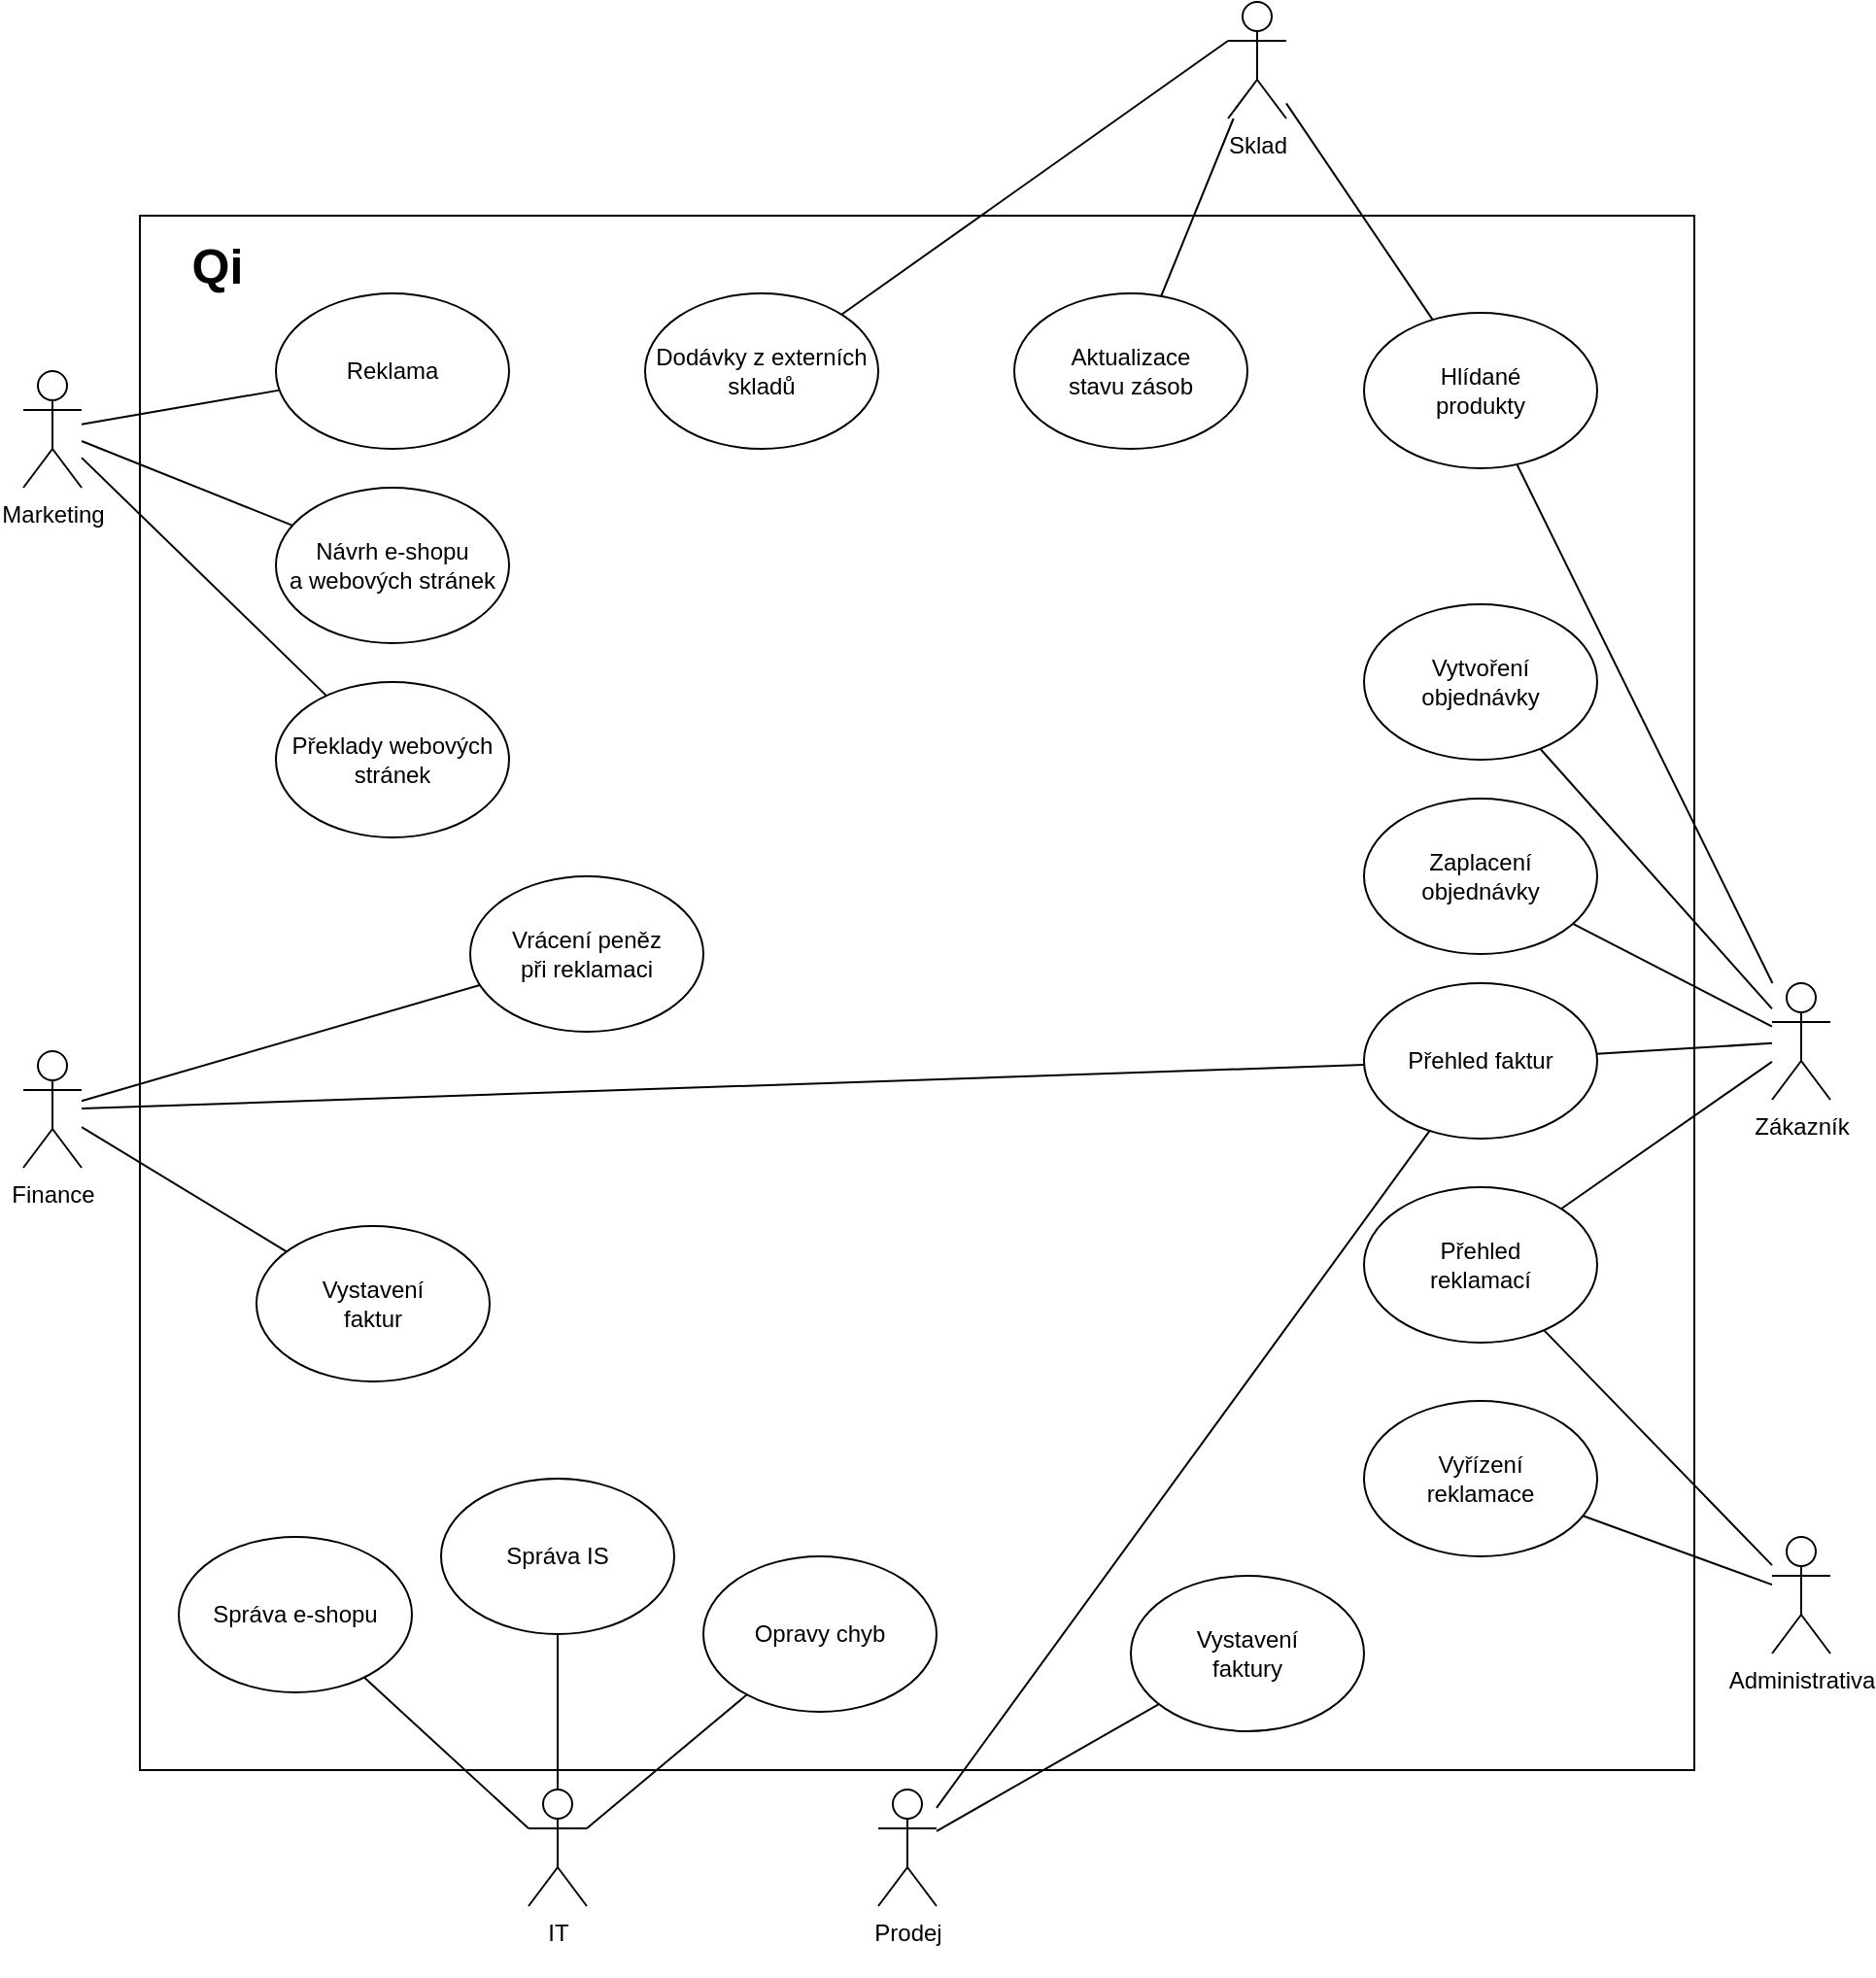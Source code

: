 <mxfile version="24.2.2" type="github">
  <diagram id="C5RBs43oDa-KdzZeNtuy" name="Page-1">
    <mxGraphModel dx="2074" dy="1134" grid="1" gridSize="10" guides="1" tooltips="1" connect="1" arrows="1" fold="1" page="1" pageScale="1" pageWidth="827" pageHeight="1169" math="0" shadow="0">
      <root>
        <mxCell id="WIyWlLk6GJQsqaUBKTNV-0" />
        <mxCell id="WIyWlLk6GJQsqaUBKTNV-1" parent="WIyWlLk6GJQsqaUBKTNV-0" />
        <mxCell id="h_DEIz_Kr4feRNLjnXCo-2" value="" style="whiteSpace=wrap;html=1;aspect=fixed;" vertex="1" parent="WIyWlLk6GJQsqaUBKTNV-1">
          <mxGeometry x="320" y="160" width="800" height="800" as="geometry" />
        </mxCell>
        <mxCell id="h_DEIz_Kr4feRNLjnXCo-3" value="&lt;div&gt;IT&lt;/div&gt;&lt;div&gt;&lt;br&gt;&lt;/div&gt;" style="shape=umlActor;verticalLabelPosition=bottom;verticalAlign=top;html=1;outlineConnect=0;" vertex="1" parent="WIyWlLk6GJQsqaUBKTNV-1">
          <mxGeometry x="520" y="970" width="30" height="60" as="geometry" />
        </mxCell>
        <mxCell id="h_DEIz_Kr4feRNLjnXCo-43" style="rounded=0;orthogonalLoop=1;jettySize=auto;html=1;endArrow=none;endFill=0;" edge="1" parent="WIyWlLk6GJQsqaUBKTNV-1" source="h_DEIz_Kr4feRNLjnXCo-7" target="h_DEIz_Kr4feRNLjnXCo-22">
          <mxGeometry relative="1" as="geometry" />
        </mxCell>
        <mxCell id="h_DEIz_Kr4feRNLjnXCo-7" value="&lt;div&gt;Finance&lt;/div&gt;&lt;div&gt;&lt;br&gt;&lt;/div&gt;" style="shape=umlActor;verticalLabelPosition=bottom;verticalAlign=top;html=1;outlineConnect=0;" vertex="1" parent="WIyWlLk6GJQsqaUBKTNV-1">
          <mxGeometry x="260" y="590" width="30" height="60" as="geometry" />
        </mxCell>
        <mxCell id="h_DEIz_Kr4feRNLjnXCo-26" style="rounded=0;orthogonalLoop=1;jettySize=auto;html=1;endArrow=none;endFill=0;" edge="1" parent="WIyWlLk6GJQsqaUBKTNV-1" source="h_DEIz_Kr4feRNLjnXCo-8" target="h_DEIz_Kr4feRNLjnXCo-23">
          <mxGeometry relative="1" as="geometry" />
        </mxCell>
        <mxCell id="h_DEIz_Kr4feRNLjnXCo-30" style="rounded=0;orthogonalLoop=1;jettySize=auto;html=1;endArrow=none;endFill=0;" edge="1" parent="WIyWlLk6GJQsqaUBKTNV-1" source="h_DEIz_Kr4feRNLjnXCo-8" target="h_DEIz_Kr4feRNLjnXCo-28">
          <mxGeometry relative="1" as="geometry" />
        </mxCell>
        <mxCell id="h_DEIz_Kr4feRNLjnXCo-8" value="Administrativa" style="shape=umlActor;verticalLabelPosition=bottom;verticalAlign=top;html=1;outlineConnect=0;" vertex="1" parent="WIyWlLk6GJQsqaUBKTNV-1">
          <mxGeometry x="1160" y="840" width="30" height="60" as="geometry" />
        </mxCell>
        <mxCell id="h_DEIz_Kr4feRNLjnXCo-36" style="rounded=0;orthogonalLoop=1;jettySize=auto;html=1;endArrow=none;endFill=0;" edge="1" parent="WIyWlLk6GJQsqaUBKTNV-1" source="h_DEIz_Kr4feRNLjnXCo-11" target="h_DEIz_Kr4feRNLjnXCo-34">
          <mxGeometry relative="1" as="geometry" />
        </mxCell>
        <mxCell id="h_DEIz_Kr4feRNLjnXCo-11" value="Sklad" style="shape=umlActor;verticalLabelPosition=bottom;verticalAlign=top;html=1;outlineConnect=0;" vertex="1" parent="WIyWlLk6GJQsqaUBKTNV-1">
          <mxGeometry x="880" y="50" width="30" height="60" as="geometry" />
        </mxCell>
        <mxCell id="h_DEIz_Kr4feRNLjnXCo-31" style="rounded=0;orthogonalLoop=1;jettySize=auto;html=1;endArrow=none;endFill=0;" edge="1" parent="WIyWlLk6GJQsqaUBKTNV-1" source="h_DEIz_Kr4feRNLjnXCo-12" target="h_DEIz_Kr4feRNLjnXCo-22">
          <mxGeometry relative="1" as="geometry" />
        </mxCell>
        <mxCell id="h_DEIz_Kr4feRNLjnXCo-33" style="rounded=0;orthogonalLoop=1;jettySize=auto;html=1;endArrow=none;endFill=0;" edge="1" parent="WIyWlLk6GJQsqaUBKTNV-1" source="h_DEIz_Kr4feRNLjnXCo-12" target="h_DEIz_Kr4feRNLjnXCo-32">
          <mxGeometry relative="1" as="geometry" />
        </mxCell>
        <mxCell id="h_DEIz_Kr4feRNLjnXCo-12" value="Prodej" style="shape=umlActor;verticalLabelPosition=bottom;verticalAlign=top;html=1;outlineConnect=0;" vertex="1" parent="WIyWlLk6GJQsqaUBKTNV-1">
          <mxGeometry x="700" y="970" width="30" height="60" as="geometry" />
        </mxCell>
        <mxCell id="h_DEIz_Kr4feRNLjnXCo-13" value="Marketing" style="shape=umlActor;verticalLabelPosition=bottom;verticalAlign=top;html=1;outlineConnect=0;" vertex="1" parent="WIyWlLk6GJQsqaUBKTNV-1">
          <mxGeometry x="260" y="240" width="30" height="60" as="geometry" />
        </mxCell>
        <mxCell id="h_DEIz_Kr4feRNLjnXCo-14" value="&lt;font style=&quot;font-size: 25px;&quot;&gt;&lt;b&gt;Qi&lt;/b&gt;&lt;/font&gt;" style="text;html=1;align=center;verticalAlign=middle;whiteSpace=wrap;rounded=0;" vertex="1" parent="WIyWlLk6GJQsqaUBKTNV-1">
          <mxGeometry x="330" y="170" width="60" height="30" as="geometry" />
        </mxCell>
        <mxCell id="h_DEIz_Kr4feRNLjnXCo-35" style="rounded=0;orthogonalLoop=1;jettySize=auto;html=1;endArrow=none;endFill=0;" edge="1" parent="WIyWlLk6GJQsqaUBKTNV-1" source="h_DEIz_Kr4feRNLjnXCo-15" target="h_DEIz_Kr4feRNLjnXCo-34">
          <mxGeometry relative="1" as="geometry" />
        </mxCell>
        <mxCell id="h_DEIz_Kr4feRNLjnXCo-15" value="Zákazník" style="shape=umlActor;verticalLabelPosition=bottom;verticalAlign=top;html=1;outlineConnect=0;" vertex="1" parent="WIyWlLk6GJQsqaUBKTNV-1">
          <mxGeometry x="1160" y="555" width="30" height="60" as="geometry" />
        </mxCell>
        <mxCell id="h_DEIz_Kr4feRNLjnXCo-17" style="rounded=0;orthogonalLoop=1;jettySize=auto;html=1;endArrow=none;endFill=0;" edge="1" parent="WIyWlLk6GJQsqaUBKTNV-1" source="h_DEIz_Kr4feRNLjnXCo-16" target="h_DEIz_Kr4feRNLjnXCo-15">
          <mxGeometry relative="1" as="geometry" />
        </mxCell>
        <mxCell id="h_DEIz_Kr4feRNLjnXCo-16" value="Vytvoření&lt;br&gt;objednávky" style="ellipse;whiteSpace=wrap;html=1;" vertex="1" parent="WIyWlLk6GJQsqaUBKTNV-1">
          <mxGeometry x="950" y="360" width="120" height="80" as="geometry" />
        </mxCell>
        <mxCell id="h_DEIz_Kr4feRNLjnXCo-20" style="rounded=0;orthogonalLoop=1;jettySize=auto;html=1;endArrow=none;endFill=0;" edge="1" parent="WIyWlLk6GJQsqaUBKTNV-1" source="h_DEIz_Kr4feRNLjnXCo-18" target="h_DEIz_Kr4feRNLjnXCo-15">
          <mxGeometry relative="1" as="geometry" />
        </mxCell>
        <mxCell id="h_DEIz_Kr4feRNLjnXCo-18" value="Zaplacení&lt;br&gt;objednávky" style="ellipse;whiteSpace=wrap;html=1;" vertex="1" parent="WIyWlLk6GJQsqaUBKTNV-1">
          <mxGeometry x="950" y="460" width="120" height="80" as="geometry" />
        </mxCell>
        <mxCell id="h_DEIz_Kr4feRNLjnXCo-24" style="rounded=0;orthogonalLoop=1;jettySize=auto;html=1;endArrow=none;endFill=0;" edge="1" parent="WIyWlLk6GJQsqaUBKTNV-1" source="h_DEIz_Kr4feRNLjnXCo-22" target="h_DEIz_Kr4feRNLjnXCo-15">
          <mxGeometry relative="1" as="geometry" />
        </mxCell>
        <mxCell id="h_DEIz_Kr4feRNLjnXCo-22" value="Přehled faktur" style="ellipse;whiteSpace=wrap;html=1;" vertex="1" parent="WIyWlLk6GJQsqaUBKTNV-1">
          <mxGeometry x="950" y="555" width="120" height="80" as="geometry" />
        </mxCell>
        <mxCell id="h_DEIz_Kr4feRNLjnXCo-25" style="rounded=0;orthogonalLoop=1;jettySize=auto;html=1;endArrow=none;endFill=0;" edge="1" parent="WIyWlLk6GJQsqaUBKTNV-1" source="h_DEIz_Kr4feRNLjnXCo-23" target="h_DEIz_Kr4feRNLjnXCo-15">
          <mxGeometry relative="1" as="geometry" />
        </mxCell>
        <mxCell id="h_DEIz_Kr4feRNLjnXCo-23" value="Přehled&lt;br&gt;reklamací" style="ellipse;whiteSpace=wrap;html=1;" vertex="1" parent="WIyWlLk6GJQsqaUBKTNV-1">
          <mxGeometry x="950" y="660" width="120" height="80" as="geometry" />
        </mxCell>
        <mxCell id="h_DEIz_Kr4feRNLjnXCo-28" value="Vyřízení&lt;br&gt;reklamace" style="ellipse;whiteSpace=wrap;html=1;" vertex="1" parent="WIyWlLk6GJQsqaUBKTNV-1">
          <mxGeometry x="950" y="770" width="120" height="80" as="geometry" />
        </mxCell>
        <mxCell id="h_DEIz_Kr4feRNLjnXCo-32" value="Vystavení&lt;br&gt;&lt;div&gt;faktury&lt;/div&gt;" style="ellipse;whiteSpace=wrap;html=1;" vertex="1" parent="WIyWlLk6GJQsqaUBKTNV-1">
          <mxGeometry x="830" y="860" width="120" height="80" as="geometry" />
        </mxCell>
        <mxCell id="h_DEIz_Kr4feRNLjnXCo-34" value="Hlídané&lt;br&gt;produkty" style="ellipse;whiteSpace=wrap;html=1;" vertex="1" parent="WIyWlLk6GJQsqaUBKTNV-1">
          <mxGeometry x="950" y="210" width="120" height="80" as="geometry" />
        </mxCell>
        <mxCell id="h_DEIz_Kr4feRNLjnXCo-37" value="Správa e-shopu" style="ellipse;whiteSpace=wrap;html=1;" vertex="1" parent="WIyWlLk6GJQsqaUBKTNV-1">
          <mxGeometry x="340" y="840" width="120" height="80" as="geometry" />
        </mxCell>
        <mxCell id="h_DEIz_Kr4feRNLjnXCo-38" value="Správa IS" style="ellipse;whiteSpace=wrap;html=1;" vertex="1" parent="WIyWlLk6GJQsqaUBKTNV-1">
          <mxGeometry x="475" y="810" width="120" height="80" as="geometry" />
        </mxCell>
        <mxCell id="h_DEIz_Kr4feRNLjnXCo-39" value="Opravy chyb" style="ellipse;whiteSpace=wrap;html=1;" vertex="1" parent="WIyWlLk6GJQsqaUBKTNV-1">
          <mxGeometry x="610" y="850" width="120" height="80" as="geometry" />
        </mxCell>
        <mxCell id="h_DEIz_Kr4feRNLjnXCo-40" style="rounded=0;orthogonalLoop=1;jettySize=auto;html=1;entryX=0;entryY=0.333;entryDx=0;entryDy=0;entryPerimeter=0;endArrow=none;endFill=0;" edge="1" parent="WIyWlLk6GJQsqaUBKTNV-1" source="h_DEIz_Kr4feRNLjnXCo-37" target="h_DEIz_Kr4feRNLjnXCo-3">
          <mxGeometry relative="1" as="geometry" />
        </mxCell>
        <mxCell id="h_DEIz_Kr4feRNLjnXCo-41" style="rounded=0;orthogonalLoop=1;jettySize=auto;html=1;entryX=0.5;entryY=0;entryDx=0;entryDy=0;entryPerimeter=0;endArrow=none;endFill=0;" edge="1" parent="WIyWlLk6GJQsqaUBKTNV-1" source="h_DEIz_Kr4feRNLjnXCo-38" target="h_DEIz_Kr4feRNLjnXCo-3">
          <mxGeometry relative="1" as="geometry" />
        </mxCell>
        <mxCell id="h_DEIz_Kr4feRNLjnXCo-42" style="rounded=0;orthogonalLoop=1;jettySize=auto;html=1;entryX=1;entryY=0.333;entryDx=0;entryDy=0;entryPerimeter=0;endArrow=none;endFill=0;" edge="1" parent="WIyWlLk6GJQsqaUBKTNV-1" source="h_DEIz_Kr4feRNLjnXCo-39" target="h_DEIz_Kr4feRNLjnXCo-3">
          <mxGeometry relative="1" as="geometry" />
        </mxCell>
        <mxCell id="h_DEIz_Kr4feRNLjnXCo-45" style="rounded=0;orthogonalLoop=1;jettySize=auto;html=1;endArrow=none;endFill=0;" edge="1" parent="WIyWlLk6GJQsqaUBKTNV-1" source="h_DEIz_Kr4feRNLjnXCo-44" target="h_DEIz_Kr4feRNLjnXCo-7">
          <mxGeometry relative="1" as="geometry" />
        </mxCell>
        <mxCell id="h_DEIz_Kr4feRNLjnXCo-44" value="Vystavení&lt;br&gt;faktur" style="ellipse;whiteSpace=wrap;html=1;" vertex="1" parent="WIyWlLk6GJQsqaUBKTNV-1">
          <mxGeometry x="380" y="680" width="120" height="80" as="geometry" />
        </mxCell>
        <mxCell id="h_DEIz_Kr4feRNLjnXCo-47" style="rounded=0;orthogonalLoop=1;jettySize=auto;html=1;endArrow=none;endFill=0;" edge="1" parent="WIyWlLk6GJQsqaUBKTNV-1" source="h_DEIz_Kr4feRNLjnXCo-46" target="h_DEIz_Kr4feRNLjnXCo-7">
          <mxGeometry relative="1" as="geometry" />
        </mxCell>
        <mxCell id="h_DEIz_Kr4feRNLjnXCo-46" value="Vrácení peněz&lt;br&gt;při reklamaci" style="ellipse;whiteSpace=wrap;html=1;" vertex="1" parent="WIyWlLk6GJQsqaUBKTNV-1">
          <mxGeometry x="490" y="500" width="120" height="80" as="geometry" />
        </mxCell>
        <mxCell id="h_DEIz_Kr4feRNLjnXCo-49" style="rounded=0;orthogonalLoop=1;jettySize=auto;html=1;endArrow=none;endFill=0;" edge="1" parent="WIyWlLk6GJQsqaUBKTNV-1" source="h_DEIz_Kr4feRNLjnXCo-48" target="h_DEIz_Kr4feRNLjnXCo-13">
          <mxGeometry relative="1" as="geometry" />
        </mxCell>
        <mxCell id="h_DEIz_Kr4feRNLjnXCo-48" value="Reklama" style="ellipse;whiteSpace=wrap;html=1;" vertex="1" parent="WIyWlLk6GJQsqaUBKTNV-1">
          <mxGeometry x="390" y="200" width="120" height="80" as="geometry" />
        </mxCell>
        <mxCell id="h_DEIz_Kr4feRNLjnXCo-51" style="rounded=0;orthogonalLoop=1;jettySize=auto;html=1;endArrow=none;endFill=0;" edge="1" parent="WIyWlLk6GJQsqaUBKTNV-1" source="h_DEIz_Kr4feRNLjnXCo-50" target="h_DEIz_Kr4feRNLjnXCo-13">
          <mxGeometry relative="1" as="geometry" />
        </mxCell>
        <mxCell id="h_DEIz_Kr4feRNLjnXCo-50" value="Návrh e-shopu&lt;br&gt;a webových stránek" style="ellipse;whiteSpace=wrap;html=1;" vertex="1" parent="WIyWlLk6GJQsqaUBKTNV-1">
          <mxGeometry x="390" y="300" width="120" height="80" as="geometry" />
        </mxCell>
        <mxCell id="h_DEIz_Kr4feRNLjnXCo-52" value="Dodávky z externích skladů" style="ellipse;whiteSpace=wrap;html=1;" vertex="1" parent="WIyWlLk6GJQsqaUBKTNV-1">
          <mxGeometry x="580" y="200" width="120" height="80" as="geometry" />
        </mxCell>
        <mxCell id="h_DEIz_Kr4feRNLjnXCo-53" style="rounded=0;orthogonalLoop=1;jettySize=auto;html=1;entryX=0;entryY=0.333;entryDx=0;entryDy=0;entryPerimeter=0;endArrow=none;endFill=0;" edge="1" parent="WIyWlLk6GJQsqaUBKTNV-1" source="h_DEIz_Kr4feRNLjnXCo-52" target="h_DEIz_Kr4feRNLjnXCo-11">
          <mxGeometry relative="1" as="geometry" />
        </mxCell>
        <mxCell id="h_DEIz_Kr4feRNLjnXCo-55" style="rounded=0;orthogonalLoop=1;jettySize=auto;html=1;endArrow=none;endFill=0;" edge="1" parent="WIyWlLk6GJQsqaUBKTNV-1" source="h_DEIz_Kr4feRNLjnXCo-54" target="h_DEIz_Kr4feRNLjnXCo-11">
          <mxGeometry relative="1" as="geometry" />
        </mxCell>
        <mxCell id="h_DEIz_Kr4feRNLjnXCo-54" value="Aktualizace&lt;br&gt;stavu zásob" style="ellipse;whiteSpace=wrap;html=1;" vertex="1" parent="WIyWlLk6GJQsqaUBKTNV-1">
          <mxGeometry x="770" y="200" width="120" height="80" as="geometry" />
        </mxCell>
        <mxCell id="h_DEIz_Kr4feRNLjnXCo-57" style="rounded=0;orthogonalLoop=1;jettySize=auto;html=1;endArrow=none;endFill=0;" edge="1" parent="WIyWlLk6GJQsqaUBKTNV-1" source="h_DEIz_Kr4feRNLjnXCo-56" target="h_DEIz_Kr4feRNLjnXCo-13">
          <mxGeometry relative="1" as="geometry" />
        </mxCell>
        <mxCell id="h_DEIz_Kr4feRNLjnXCo-56" value="Překlady webových&lt;br&gt;stránek" style="ellipse;whiteSpace=wrap;html=1;" vertex="1" parent="WIyWlLk6GJQsqaUBKTNV-1">
          <mxGeometry x="390" y="400" width="120" height="80" as="geometry" />
        </mxCell>
      </root>
    </mxGraphModel>
  </diagram>
</mxfile>
